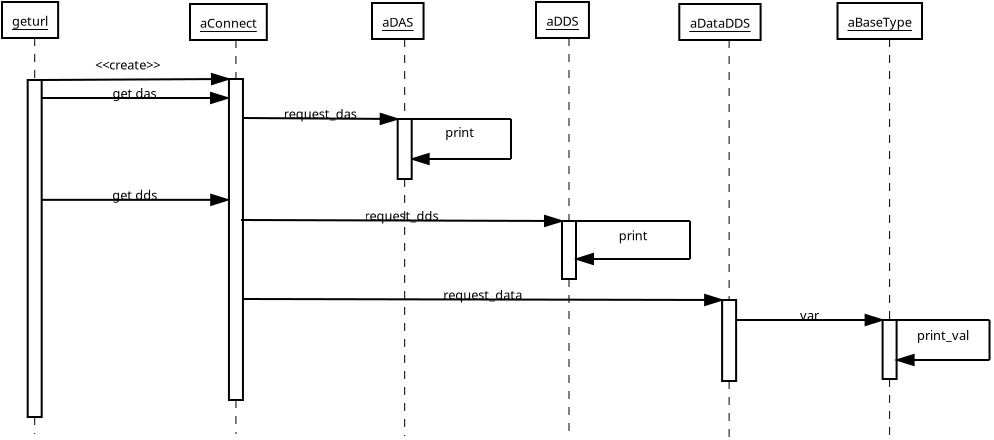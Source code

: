 <?xml version="1.0"?>
<diagram xmlns:dia="http://www.lysator.liu.se/~alla/dia/">
  <diagramdata>
    <attribute name="background">
      <color val="#ffffff"/>
    </attribute>
    <attribute name="paper">
      <composite type="paper">
        <attribute name="name">
          <string>#A4#</string>
        </attribute>
        <attribute name="tmargin">
          <real val="2.82"/>
        </attribute>
        <attribute name="bmargin">
          <real val="2.82"/>
        </attribute>
        <attribute name="lmargin">
          <real val="2.82"/>
        </attribute>
        <attribute name="rmargin">
          <real val="2.82"/>
        </attribute>
        <attribute name="is_portrait">
          <boolean val="true"/>
        </attribute>
        <attribute name="scaling">
          <real val="1"/>
        </attribute>
        <attribute name="fitto">
          <boolean val="false"/>
        </attribute>
      </composite>
    </attribute>
    <attribute name="grid">
      <composite type="grid">
        <attribute name="width_x">
          <real val="1"/>
        </attribute>
        <attribute name="width_y">
          <real val="1"/>
        </attribute>
        <attribute name="visible_x">
          <int val="1"/>
        </attribute>
        <attribute name="visible_y">
          <int val="1"/>
        </attribute>
      </composite>
    </attribute>
    <attribute name="guides">
      <composite type="guides">
        <attribute name="hguides"/>
        <attribute name="vguides"/>
      </composite>
    </attribute>
  </diagramdata>
  <layer name="Background" visible="true">
    <object type="UML - Lifeline" version="0" id="O0">
      <attribute name="obj_pos">
        <point val="14.347,4.05"/>
      </attribute>
      <attribute name="obj_bb">
        <rectangle val="13.647,4.025;15.047,23.775"/>
      </attribute>
      <attribute name="conn_endpoints">
        <point val="14.347,4.05"/>
        <point val="14.347,23.75"/>
      </attribute>
      <attribute name="rtop">
        <real val="1.95"/>
      </attribute>
      <attribute name="rbot">
        <real val="18"/>
      </attribute>
      <attribute name="draw_focus">
        <boolean val="true"/>
      </attribute>
      <attribute name="draw_cross">
        <boolean val="false"/>
      </attribute>
      <connections>
        <connection handle="0" to="O1" connection="6"/>
      </connections>
    </object>
    <object type="UML - Objet" version="0" id="O1">
      <attribute name="obj_pos">
        <point val="12.05,2.25"/>
      </attribute>
      <attribute name="obj_bb">
        <rectangle val="12,2.2;16.669,4.1"/>
      </attribute>
      <attribute name="elem_corner">
        <point val="12.05,2.25"/>
      </attribute>
      <attribute name="elem_width">
        <real val="4.569"/>
      </attribute>
      <attribute name="elem_height">
        <real val="1.8"/>
      </attribute>
      <attribute name="text">
        <composite type="text">
          <attribute name="string">
            <string>#aConnect#</string>
          </attribute>
          <attribute name="font">
            <font name="Helvetica"/>
          </attribute>
          <attribute name="height">
            <real val="0.8"/>
          </attribute>
          <attribute name="pos">
            <point val="14.335,3.39"/>
          </attribute>
          <attribute name="color">
            <color val="#000000"/>
          </attribute>
          <attribute name="alignment">
            <enum val="1"/>
          </attribute>
        </composite>
      </attribute>
      <attribute name="stereotype">
        <string/>
      </attribute>
      <attribute name="exstate">
        <string/>
      </attribute>
      <attribute name="attrib">
        <composite type="text">
          <attribute name="string">
            <string>##</string>
          </attribute>
          <attribute name="font">
            <font name="Helvetica"/>
          </attribute>
          <attribute name="height">
            <real val="0.8"/>
          </attribute>
          <attribute name="pos">
            <point val="0,0"/>
          </attribute>
          <attribute name="color">
            <color val="#000000"/>
          </attribute>
          <attribute name="alignment">
            <enum val="0"/>
          </attribute>
        </composite>
      </attribute>
      <attribute name="is_active">
        <boolean val="false"/>
      </attribute>
      <attribute name="show_attribs">
        <boolean val="false"/>
      </attribute>
      <attribute name="multiple">
        <boolean val="false"/>
      </attribute>
    </object>
    <object type="UML - Message" version="0" id="O2">
      <attribute name="obj_pos">
        <point val="4.634,6.05"/>
      </attribute>
      <attribute name="obj_bb">
        <rectangle val="3.784,4.035;14.847,6.9"/>
      </attribute>
      <attribute name="conn_endpoints">
        <point val="4.634,6.05"/>
        <point val="13.997,6"/>
      </attribute>
      <attribute name="text">
        <string>#url#</string>
      </attribute>
      <attribute name="text_pos">
        <point val="8.941,5.525"/>
      </attribute>
      <attribute name="type">
        <int val="1"/>
      </attribute>
      <connections>
        <connection handle="0" to="O4" connection="1"/>
        <connection handle="1" to="O0" connection="0"/>
      </connections>
    </object>
    <object type="UML - Objet" version="0" id="O3">
      <attribute name="obj_pos">
        <point val="2.65,2.15"/>
      </attribute>
      <attribute name="obj_bb">
        <rectangle val="2.6,2.1;5.863,4"/>
      </attribute>
      <attribute name="elem_corner">
        <point val="2.65,2.15"/>
      </attribute>
      <attribute name="elem_width">
        <real val="3.163"/>
      </attribute>
      <attribute name="elem_height">
        <real val="1.8"/>
      </attribute>
      <attribute name="text">
        <composite type="text">
          <attribute name="string">
            <string>#geturl#</string>
          </attribute>
          <attribute name="font">
            <font name="Helvetica"/>
          </attribute>
          <attribute name="height">
            <real val="0.8"/>
          </attribute>
          <attribute name="pos">
            <point val="4.232,3.29"/>
          </attribute>
          <attribute name="color">
            <color val="#000000"/>
          </attribute>
          <attribute name="alignment">
            <enum val="1"/>
          </attribute>
        </composite>
      </attribute>
      <attribute name="stereotype">
        <string/>
      </attribute>
      <attribute name="exstate">
        <string/>
      </attribute>
      <attribute name="attrib">
        <composite type="text">
          <attribute name="string">
            <string>##</string>
          </attribute>
          <attribute name="font">
            <font name="Helvetica"/>
          </attribute>
          <attribute name="height">
            <real val="0.8"/>
          </attribute>
          <attribute name="pos">
            <point val="0,0"/>
          </attribute>
          <attribute name="color">
            <color val="#000000"/>
          </attribute>
          <attribute name="alignment">
            <enum val="0"/>
          </attribute>
        </composite>
      </attribute>
      <attribute name="is_active">
        <boolean val="false"/>
      </attribute>
      <attribute name="show_attribs">
        <boolean val="false"/>
      </attribute>
      <attribute name="multiple">
        <boolean val="false"/>
      </attribute>
    </object>
    <object type="UML - Lifeline" version="0" id="O4">
      <attribute name="obj_pos">
        <point val="4.284,3.95"/>
      </attribute>
      <attribute name="obj_bb">
        <rectangle val="3.584,3.925;4.984,23.775"/>
      </attribute>
      <attribute name="conn_endpoints">
        <point val="4.284,3.95"/>
        <point val="4.284,23.75"/>
      </attribute>
      <attribute name="rtop">
        <real val="2.1"/>
      </attribute>
      <attribute name="rbot">
        <real val="18.95"/>
      </attribute>
      <attribute name="draw_focus">
        <boolean val="true"/>
      </attribute>
      <attribute name="draw_cross">
        <boolean val="false"/>
      </attribute>
      <connections>
        <connection handle="0" to="O3" connection="6"/>
      </connections>
    </object>
    <object type="UML - Message" version="0" id="O5">
      <attribute name="obj_pos">
        <point val="14.7,7.95"/>
      </attribute>
      <attribute name="obj_bb">
        <rectangle val="13.85,6.485;23.932,8.985"/>
      </attribute>
      <attribute name="conn_endpoints">
        <point val="14.7,7.95"/>
        <point val="22.434,8"/>
      </attribute>
      <attribute name="text">
        <string>#request_das#</string>
      </attribute>
      <attribute name="text_pos">
        <point val="18.567,7.975"/>
      </attribute>
      <attribute name="type">
        <int val="0"/>
      </attribute>
      <connections>
        <connection handle="1" to="O8" connection="0"/>
      </connections>
    </object>
    <object type="UML - Message" version="0" id="O6">
      <attribute name="obj_pos">
        <point val="23.134,8"/>
      </attribute>
      <attribute name="obj_bb">
        <rectangle val="22.284,7.15;28.95,10.85"/>
      </attribute>
      <attribute name="conn_endpoints">
        <point val="23.134,8"/>
        <point val="28.1,10"/>
      </attribute>
      <attribute name="text">
        <string>#print#</string>
      </attribute>
      <attribute name="text_pos">
        <point val="25.542,8.9"/>
      </attribute>
      <attribute name="type">
        <int val="6"/>
      </attribute>
      <connections>
        <connection handle="0" to="O8" connection="1"/>
      </connections>
    </object>
    <object type="UML - Objet" version="0" id="O7">
      <attribute name="obj_pos">
        <point val="21.15,2.2"/>
      </attribute>
      <attribute name="obj_bb">
        <rectangle val="21.1,2.15;24.485,4.05"/>
      </attribute>
      <attribute name="elem_corner">
        <point val="21.15,2.2"/>
      </attribute>
      <attribute name="elem_width">
        <real val="3.285"/>
      </attribute>
      <attribute name="elem_height">
        <real val="1.8"/>
      </attribute>
      <attribute name="text">
        <composite type="text">
          <attribute name="string">
            <string>#aDAS#</string>
          </attribute>
          <attribute name="font">
            <font name="Helvetica"/>
          </attribute>
          <attribute name="height">
            <real val="0.8"/>
          </attribute>
          <attribute name="pos">
            <point val="22.792,3.34"/>
          </attribute>
          <attribute name="color">
            <color val="#000000"/>
          </attribute>
          <attribute name="alignment">
            <enum val="1"/>
          </attribute>
        </composite>
      </attribute>
      <attribute name="stereotype">
        <string/>
      </attribute>
      <attribute name="exstate">
        <string/>
      </attribute>
      <attribute name="attrib">
        <composite type="text">
          <attribute name="string">
            <string>##</string>
          </attribute>
          <attribute name="font">
            <font name="Helvetica"/>
          </attribute>
          <attribute name="height">
            <real val="0.8"/>
          </attribute>
          <attribute name="pos">
            <point val="0,0"/>
          </attribute>
          <attribute name="color">
            <color val="#000000"/>
          </attribute>
          <attribute name="alignment">
            <enum val="0"/>
          </attribute>
        </composite>
      </attribute>
      <attribute name="is_active">
        <boolean val="false"/>
      </attribute>
      <attribute name="show_attribs">
        <boolean val="false"/>
      </attribute>
      <attribute name="multiple">
        <boolean val="false"/>
      </attribute>
    </object>
    <object type="UML - Lifeline" version="0" id="O8">
      <attribute name="obj_pos">
        <point val="22.784,4"/>
      </attribute>
      <attribute name="obj_bb">
        <rectangle val="22.084,3.975;23.484,23.875"/>
      </attribute>
      <attribute name="conn_endpoints">
        <point val="22.784,4"/>
        <point val="22.784,23.85"/>
      </attribute>
      <attribute name="rtop">
        <real val="4"/>
      </attribute>
      <attribute name="rbot">
        <real val="7"/>
      </attribute>
      <attribute name="draw_focus">
        <boolean val="true"/>
      </attribute>
      <attribute name="draw_cross">
        <boolean val="false"/>
      </attribute>
      <connections>
        <connection handle="0" to="O7" connection="6"/>
      </connections>
    </object>
    <object type="UML - Message" version="0" id="O9">
      <attribute name="obj_pos">
        <point val="4.6,6.95"/>
      </attribute>
      <attribute name="obj_bb">
        <rectangle val="3.75,5.46;14.8,7.96"/>
      </attribute>
      <attribute name="conn_endpoints">
        <point val="4.6,6.95"/>
        <point val="13.95,6.95"/>
      </attribute>
      <attribute name="text">
        <string>#get das#</string>
      </attribute>
      <attribute name="text_pos">
        <point val="9.275,6.95"/>
      </attribute>
      <attribute name="type">
        <int val="0"/>
      </attribute>
    </object>
    <object type="UML - Objet" version="0" id="O10">
      <attribute name="obj_pos">
        <point val="29.35,2.15"/>
      </attribute>
      <attribute name="obj_bb">
        <rectangle val="29.3,2.1;32.733,4"/>
      </attribute>
      <attribute name="elem_corner">
        <point val="29.35,2.15"/>
      </attribute>
      <attribute name="elem_width">
        <real val="3.333"/>
      </attribute>
      <attribute name="elem_height">
        <real val="1.8"/>
      </attribute>
      <attribute name="text">
        <composite type="text">
          <attribute name="string">
            <string>#aDDS#</string>
          </attribute>
          <attribute name="font">
            <font name="Helvetica"/>
          </attribute>
          <attribute name="height">
            <real val="0.8"/>
          </attribute>
          <attribute name="pos">
            <point val="31.017,3.29"/>
          </attribute>
          <attribute name="color">
            <color val="#000000"/>
          </attribute>
          <attribute name="alignment">
            <enum val="1"/>
          </attribute>
        </composite>
      </attribute>
      <attribute name="stereotype">
        <string/>
      </attribute>
      <attribute name="exstate">
        <string/>
      </attribute>
      <attribute name="attrib">
        <composite type="text">
          <attribute name="string">
            <string>##</string>
          </attribute>
          <attribute name="font">
            <font name="Helvetica"/>
          </attribute>
          <attribute name="height">
            <real val="0.8"/>
          </attribute>
          <attribute name="pos">
            <point val="0,0"/>
          </attribute>
          <attribute name="color">
            <color val="#000000"/>
          </attribute>
          <attribute name="alignment">
            <enum val="0"/>
          </attribute>
        </composite>
      </attribute>
      <attribute name="is_active">
        <boolean val="false"/>
      </attribute>
      <attribute name="show_attribs">
        <boolean val="false"/>
      </attribute>
      <attribute name="multiple">
        <boolean val="false"/>
      </attribute>
    </object>
    <object type="UML - Lifeline" version="0" id="O11">
      <attribute name="obj_pos">
        <point val="31.0,3.95"/>
      </attribute>
      <attribute name="obj_bb">
        <rectangle val="30.3,3.925;31.7,24.025"/>
      </attribute>
      <attribute name="conn_endpoints">
        <point val="31.0,3.95"/>
        <point val="31.0,24"/>
      </attribute>
      <attribute name="rtop">
        <real val="9.15"/>
      </attribute>
      <attribute name="rbot">
        <real val="12.05"/>
      </attribute>
      <attribute name="draw_focus">
        <boolean val="true"/>
      </attribute>
      <attribute name="draw_cross">
        <boolean val="false"/>
      </attribute>
      <connections>
        <connection handle="0" to="O10" connection="6"/>
      </connections>
    </object>
    <object type="UML - Message" version="0" id="O12">
      <attribute name="obj_pos">
        <point val="31.35,13.1"/>
      </attribute>
      <attribute name="obj_bb">
        <rectangle val="30.5,12.25;37.9,15.85"/>
      </attribute>
      <attribute name="conn_endpoints">
        <point val="31.35,13.1"/>
        <point val="37.05,15"/>
      </attribute>
      <attribute name="text">
        <string>#print#</string>
      </attribute>
      <attribute name="text_pos">
        <point val="34.207,14.06"/>
      </attribute>
      <attribute name="type">
        <int val="6"/>
      </attribute>
      <connections>
        <connection handle="0" to="O11" connection="1"/>
      </connections>
    </object>
    <object type="UML - Message" version="0" id="O13">
      <attribute name="obj_pos">
        <point val="14.6,13.05"/>
      </attribute>
      <attribute name="obj_bb">
        <rectangle val="13.75,11.585;31.5,14.085"/>
      </attribute>
      <attribute name="conn_endpoints">
        <point val="14.6,13.05"/>
        <point val="30.65,13.1"/>
      </attribute>
      <attribute name="text">
        <string>#request_dds#</string>
      </attribute>
      <attribute name="text_pos">
        <point val="22.625,13.075"/>
      </attribute>
      <attribute name="type">
        <int val="0"/>
      </attribute>
      <connections>
        <connection handle="1" to="O11" connection="0"/>
      </connections>
    </object>
    <object type="UML - Message" version="0" id="O14">
      <attribute name="obj_pos">
        <point val="4.61,12.042"/>
      </attribute>
      <attribute name="obj_bb">
        <rectangle val="3.76,10.552;14.81,13.052"/>
      </attribute>
      <attribute name="conn_endpoints">
        <point val="4.61,12.042"/>
        <point val="13.96,12.042"/>
      </attribute>
      <attribute name="text">
        <string>#get dds#</string>
      </attribute>
      <attribute name="text_pos">
        <point val="9.285,12.042"/>
      </attribute>
      <attribute name="type">
        <int val="0"/>
      </attribute>
    </object>
    <object type="UML - Objet" version="0" id="O15">
      <attribute name="obj_pos">
        <point val="36.515,2.25"/>
      </attribute>
      <attribute name="obj_bb">
        <rectangle val="36.465,2.2;41.571,4.1"/>
      </attribute>
      <attribute name="elem_corner">
        <point val="36.515,2.25"/>
      </attribute>
      <attribute name="elem_width">
        <real val="5.006"/>
      </attribute>
      <attribute name="elem_height">
        <real val="1.8"/>
      </attribute>
      <attribute name="text">
        <composite type="text">
          <attribute name="string">
            <string>#aDataDDS#</string>
          </attribute>
          <attribute name="font">
            <font name="Helvetica"/>
          </attribute>
          <attribute name="height">
            <real val="0.8"/>
          </attribute>
          <attribute name="pos">
            <point val="39.018,3.39"/>
          </attribute>
          <attribute name="color">
            <color val="#000000"/>
          </attribute>
          <attribute name="alignment">
            <enum val="1"/>
          </attribute>
        </composite>
      </attribute>
      <attribute name="stereotype">
        <string/>
      </attribute>
      <attribute name="exstate">
        <string/>
      </attribute>
      <attribute name="attrib">
        <composite type="text">
          <attribute name="string">
            <string>##</string>
          </attribute>
          <attribute name="font">
            <font name="Helvetica"/>
          </attribute>
          <attribute name="height">
            <real val="0.8"/>
          </attribute>
          <attribute name="pos">
            <point val="0,0"/>
          </attribute>
          <attribute name="color">
            <color val="#000000"/>
          </attribute>
          <attribute name="alignment">
            <enum val="0"/>
          </attribute>
        </composite>
      </attribute>
      <attribute name="is_active">
        <boolean val="false"/>
      </attribute>
      <attribute name="show_attribs">
        <boolean val="false"/>
      </attribute>
      <attribute name="multiple">
        <boolean val="false"/>
      </attribute>
    </object>
    <object type="UML - Lifeline" version="0" id="O16">
      <attribute name="obj_pos">
        <point val="39.006,4.05"/>
      </attribute>
      <attribute name="obj_bb">
        <rectangle val="38.306,4.025;39.706,23.975"/>
      </attribute>
      <attribute name="conn_endpoints">
        <point val="39.006,4.05"/>
        <point val="39.006,23.95"/>
      </attribute>
      <attribute name="rtop">
        <real val="13"/>
      </attribute>
      <attribute name="rbot">
        <real val="17.05"/>
      </attribute>
      <attribute name="draw_focus">
        <boolean val="true"/>
      </attribute>
      <attribute name="draw_cross">
        <boolean val="false"/>
      </attribute>
      <connections>
        <connection handle="0" to="O15" connection="6"/>
      </connections>
    </object>
    <object type="UML - Message" version="0" id="O17">
      <attribute name="obj_pos">
        <point val="14.715,17"/>
      </attribute>
      <attribute name="obj_bb">
        <rectangle val="13.865,15.535;39.506,18.035"/>
      </attribute>
      <attribute name="conn_endpoints">
        <point val="14.715,17"/>
        <point val="38.656,17.05"/>
      </attribute>
      <attribute name="text">
        <string>#request_data#</string>
      </attribute>
      <attribute name="text_pos">
        <point val="26.686,17.025"/>
      </attribute>
      <attribute name="type">
        <int val="0"/>
      </attribute>
      <connections>
        <connection handle="1" to="O16" connection="0"/>
      </connections>
    </object>
    <object type="UML - Objet" version="0" id="O18">
      <attribute name="obj_pos">
        <point val="44.426,2.2"/>
      </attribute>
      <attribute name="obj_bb">
        <rectangle val="44.376,2.15;49.651,4.05"/>
      </attribute>
      <attribute name="elem_corner">
        <point val="44.426,2.2"/>
      </attribute>
      <attribute name="elem_width">
        <real val="5.175"/>
      </attribute>
      <attribute name="elem_height">
        <real val="1.8"/>
      </attribute>
      <attribute name="text">
        <composite type="text">
          <attribute name="string">
            <string>#aBaseType#</string>
          </attribute>
          <attribute name="font">
            <font name="Helvetica"/>
          </attribute>
          <attribute name="height">
            <real val="0.8"/>
          </attribute>
          <attribute name="pos">
            <point val="47.014,3.34"/>
          </attribute>
          <attribute name="color">
            <color val="#000000"/>
          </attribute>
          <attribute name="alignment">
            <enum val="1"/>
          </attribute>
        </composite>
      </attribute>
      <attribute name="stereotype">
        <string/>
      </attribute>
      <attribute name="exstate">
        <string/>
      </attribute>
      <attribute name="attrib">
        <composite type="text">
          <attribute name="string">
            <string>##</string>
          </attribute>
          <attribute name="font">
            <font name="Helvetica"/>
          </attribute>
          <attribute name="height">
            <real val="0.8"/>
          </attribute>
          <attribute name="pos">
            <point val="0,0"/>
          </attribute>
          <attribute name="color">
            <color val="#000000"/>
          </attribute>
          <attribute name="alignment">
            <enum val="0"/>
          </attribute>
        </composite>
      </attribute>
      <attribute name="is_active">
        <boolean val="false"/>
      </attribute>
      <attribute name="show_attribs">
        <boolean val="false"/>
      </attribute>
      <attribute name="multiple">
        <boolean val="false"/>
      </attribute>
    </object>
    <object type="UML - Lifeline" version="0" id="O19">
      <attribute name="obj_pos">
        <point val="47.03,4"/>
      </attribute>
      <attribute name="obj_bb">
        <rectangle val="46.33,3.975;47.73,23.825"/>
      </attribute>
      <attribute name="conn_endpoints">
        <point val="47.03,4"/>
        <point val="47.03,23.8"/>
      </attribute>
      <attribute name="rtop">
        <real val="14.05"/>
      </attribute>
      <attribute name="rbot">
        <real val="17"/>
      </attribute>
      <attribute name="draw_focus">
        <boolean val="true"/>
      </attribute>
      <attribute name="draw_cross">
        <boolean val="false"/>
      </attribute>
      <connections>
        <connection handle="0" to="O18" connection="6"/>
      </connections>
    </object>
    <object type="UML - Message" version="0" id="O20">
      <attribute name="obj_pos">
        <point val="39.376,18.05"/>
      </attribute>
      <attribute name="obj_bb">
        <rectangle val="38.526,16.56;47.53,19.06"/>
      </attribute>
      <attribute name="conn_endpoints">
        <point val="39.376,18.05"/>
        <point val="46.68,18.05"/>
      </attribute>
      <attribute name="text">
        <string>#var#</string>
      </attribute>
      <attribute name="text_pos">
        <point val="43.028,18.05"/>
      </attribute>
      <attribute name="type">
        <int val="0"/>
      </attribute>
      <connections>
        <connection handle="1" to="O19" connection="0"/>
      </connections>
    </object>
    <object type="UML - Message" version="0" id="O21">
      <attribute name="obj_pos">
        <point val="47.38,18.05"/>
      </attribute>
      <attribute name="obj_bb">
        <rectangle val="46.53,17.2;53.71,20.9"/>
      </attribute>
      <attribute name="conn_endpoints">
        <point val="47.38,18.05"/>
        <point val="52.026,20.05"/>
      </attribute>
      <attribute name="text">
        <string>#print_val#</string>
      </attribute>
      <attribute name="text_pos">
        <point val="49.703,19.05"/>
      </attribute>
      <attribute name="type">
        <int val="6"/>
      </attribute>
      <connections>
        <connection handle="0" to="O19" connection="1"/>
      </connections>
    </object>
  </layer>
</diagram>
